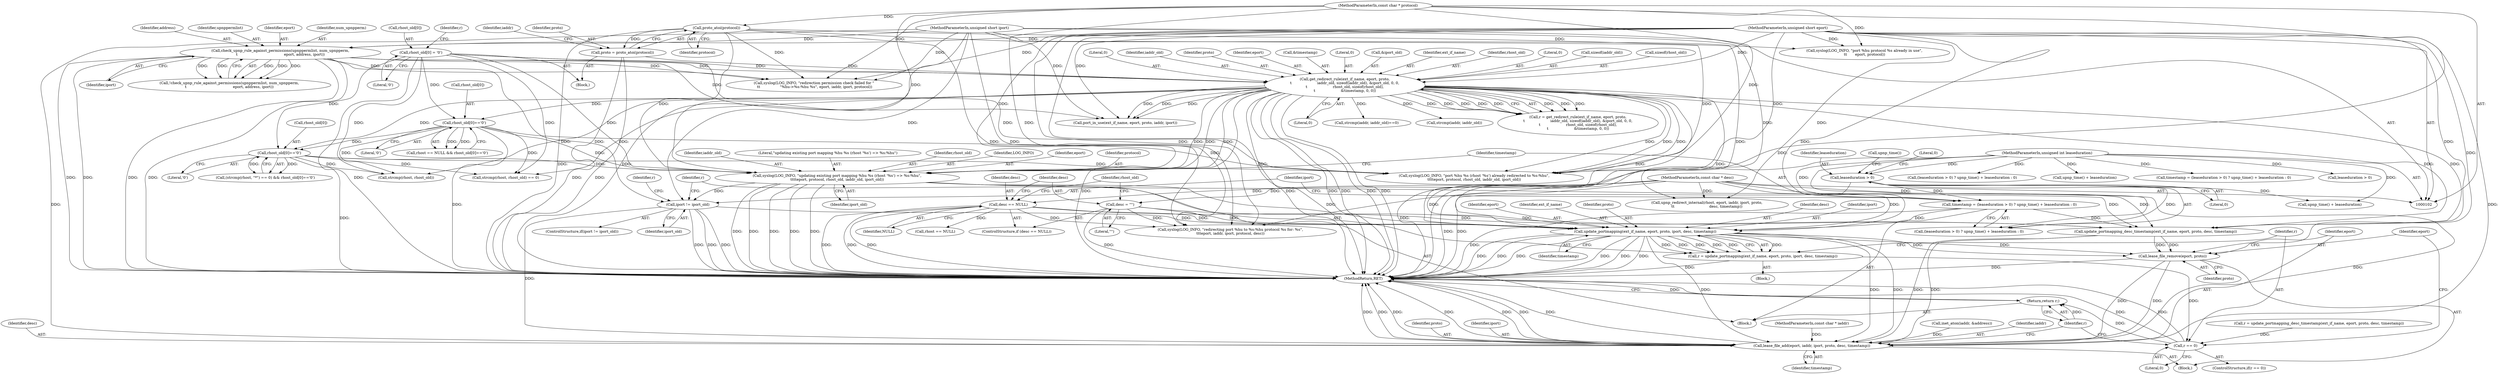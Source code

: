 digraph "0_miniupnp_f321c2066b96d18afa5158dfa2d2873a2957ef38@pointer" {
"1000257" [label="(Call,update_portmapping(ext_if_name, eport, proto, iport, desc, timestamp))"];
"1000170" [label="(Call,get_redirect_rule(ext_if_name, eport, proto,\n\t                      iaddr_old, sizeof(iaddr_old), &iport_old, 0, 0,\n\t                      rhost_old, sizeof(rhost_old),\n\t                      &timestamp, 0, 0))"];
"1000139" [label="(Call,check_upnp_rule_against_permissions(upnppermlist, num_upnpperm,\n\t                                        eport, address, iport))"];
"1000104" [label="(MethodParameterIn,unsigned short eport)"];
"1000106" [label="(MethodParameterIn,unsigned short iport)"];
"1000118" [label="(Call,proto = proto_atoi(protocol))"];
"1000120" [label="(Call,proto_atoi(protocol))"];
"1000107" [label="(MethodParameterIn,const char * protocol)"];
"1000163" [label="(Call,rhost_old[0] = '\0')"];
"1000232" [label="(Call,syslog(LOG_INFO, \"updating existing port mapping %hu %s (rhost '%s') => %s:%hu\",\n\t\t\t\teport, protocol, rhost_old, iaddr_old, iport_old))"];
"1000205" [label="(Call,rhost_old[0]=='\0')"];
"1000219" [label="(Call,rhost_old[0]=='\0')"];
"1000251" [label="(Call,iport != iport_old)"];
"1000157" [label="(Call,desc == NULL)"];
"1000108" [label="(MethodParameterIn,const char * desc)"];
"1000160" [label="(Call,desc = \"\")"];
"1000240" [label="(Call,timestamp = (leaseduration > 0) ? upnp_time() + leaseduration : 0)"];
"1000243" [label="(Call,leaseduration > 0)"];
"1000109" [label="(MethodParameterIn,unsigned int leaseduration)"];
"1000255" [label="(Call,r = update_portmapping(ext_if_name, eport, proto, iport, desc, timestamp))"];
"1000275" [label="(Call,r == 0)"];
"1000289" [label="(Return,return r;)"];
"1000279" [label="(Call,lease_file_remove(eport, proto))"];
"1000282" [label="(Call,lease_file_add(eport, iaddr, iport, proto, desc, timestamp))"];
"1000108" [label="(MethodParameterIn,const char * desc)"];
"1000249" [label="(Literal,0)"];
"1000109" [label="(MethodParameterIn,unsigned int leaseduration)"];
"1000274" [label="(ControlStructure,if(r == 0))"];
"1000235" [label="(Identifier,eport)"];
"1000243" [label="(Call,leaseduration > 0)"];
"1000288" [label="(Identifier,timestamp)"];
"1000120" [label="(Call,proto_atoi(protocol))"];
"1000286" [label="(Identifier,proto)"];
"1000180" [label="(Literal,0)"];
"1000293" [label="(Call,syslog(LOG_INFO, \"port %hu %s (rhost '%s') already redirected to %s:%hu\",\n\t\t\t\teport, protocol, rhost_old, iaddr_old, iport_old))"];
"1000254" [label="(Block,)"];
"1000187" [label="(Literal,0)"];
"1000175" [label="(Call,sizeof(iaddr_old))"];
"1000352" [label="(MethodReturn,RET)"];
"1000161" [label="(Identifier,desc)"];
"1000158" [label="(Identifier,desc)"];
"1000139" [label="(Call,check_upnp_rule_against_permissions(upnppermlist, num_upnpperm,\n\t                                        eport, address, iport))"];
"1000162" [label="(Literal,\"\")"];
"1000104" [label="(MethodParameterIn,unsigned short eport)"];
"1000290" [label="(Identifier,r)"];
"1000285" [label="(Identifier,iport)"];
"1000226" [label="(Call,strcmp(rhost, rhost_old) == 0)"];
"1000307" [label="(Call,port_in_use(ext_if_name, eport, proto, iaddr, iport))"];
"1000206" [label="(Call,rhost_old[0])"];
"1000277" [label="(Literal,0)"];
"1000125" [label="(Identifier,iaddr)"];
"1000182" [label="(Call,sizeof(rhost_old))"];
"1000179" [label="(Literal,0)"];
"1000232" [label="(Call,syslog(LOG_INFO, \"updating existing port mapping %hu %s (rhost '%s') => %s:%hu\",\n\t\t\t\teport, protocol, rhost_old, iaddr_old, iport_old))"];
"1000144" [label="(Identifier,iport)"];
"1000266" [label="(Call,r = update_portmapping_desc_timestamp(ext_if_name, eport, proto, desc, timestamp))"];
"1000275" [label="(Call,r == 0)"];
"1000205" [label="(Call,rhost_old[0]=='\0')"];
"1000174" [label="(Identifier,iaddr_old)"];
"1000253" [label="(Identifier,iport_old)"];
"1000236" [label="(Identifier,protocol)"];
"1000256" [label="(Identifier,r)"];
"1000118" [label="(Call,proto = proto_atoi(protocol))"];
"1000255" [label="(Call,r = update_portmapping(ext_if_name, eport, proto, iport, desc, timestamp))"];
"1000173" [label="(Identifier,proto)"];
"1000227" [label="(Call,strcmp(rhost, rhost_old))"];
"1000159" [label="(Identifier,NULL)"];
"1000165" [label="(Identifier,rhost_old)"];
"1000246" [label="(Call,upnp_time() + leaseduration)"];
"1000238" [label="(Identifier,iaddr_old)"];
"1000172" [label="(Identifier,eport)"];
"1000259" [label="(Identifier,eport)"];
"1000231" [label="(Block,)"];
"1000344" [label="(Call,upnp_redirect_internal(rhost, eport, iaddr, iport, proto,\n\t\t                              desc, timestamp))"];
"1000280" [label="(Identifier,eport)"];
"1000201" [label="(Call,rhost == NULL && rhost_old[0]=='\0')"];
"1000234" [label="(Literal,\"updating existing port mapping %hu %s (rhost '%s') => %s:%hu\")"];
"1000209" [label="(Literal,'\0')"];
"1000169" [label="(Identifier,r)"];
"1000164" [label="(Call,rhost_old[0])"];
"1000160" [label="(Call,desc = \"\")"];
"1000143" [label="(Identifier,address)"];
"1000105" [label="(MethodParameterIn,const char * iaddr)"];
"1000140" [label="(Identifier,upnppermlist)"];
"1000268" [label="(Call,update_portmapping_desc_timestamp(ext_if_name, eport, proto, desc, timestamp))"];
"1000184" [label="(Call,&timestamp)"];
"1000142" [label="(Identifier,eport)"];
"1000279" [label="(Call,lease_file_remove(eport, proto))"];
"1000244" [label="(Identifier,leaseduration)"];
"1000106" [label="(MethodParameterIn,unsigned short iport)"];
"1000315" [label="(Call,syslog(LOG_INFO, \"port %hu protocol %s already in use\",\n\t\t       eport, protocol))"];
"1000237" [label="(Identifier,rhost_old)"];
"1000110" [label="(Block,)"];
"1000325" [label="(Call,timestamp = (leaseduration > 0) ? upnp_time() + leaseduration : 0)"];
"1000240" [label="(Call,timestamp = (leaseduration > 0) ? upnp_time() + leaseduration : 0)"];
"1000141" [label="(Identifier,num_upnpperm)"];
"1000328" [label="(Call,leaseduration > 0)"];
"1000276" [label="(Identifier,r)"];
"1000186" [label="(Literal,0)"];
"1000156" [label="(ControlStructure,if (desc == NULL))"];
"1000257" [label="(Call,update_portmapping(ext_if_name, eport, proto, iport, desc, timestamp))"];
"1000263" [label="(Identifier,timestamp)"];
"1000241" [label="(Identifier,timestamp)"];
"1000335" [label="(Call,syslog(LOG_INFO, \"redirecting port %hu to %s:%hu protocol %s for: %s\",\n\t\t\teport, iaddr, iport, protocol, desc))"];
"1000239" [label="(Identifier,iport_old)"];
"1000195" [label="(Call,strcmp(iaddr, iaddr_old)==0)"];
"1000107" [label="(MethodParameterIn,const char * protocol)"];
"1000252" [label="(Identifier,iport)"];
"1000177" [label="(Call,&iport_old)"];
"1000233" [label="(Identifier,LOG_INFO)"];
"1000171" [label="(Identifier,ext_if_name)"];
"1000202" [label="(Call,rhost == NULL)"];
"1000146" [label="(Call,syslog(LOG_INFO, \"redirection permission check failed for \"\n \t\t                 \"%hu->%s:%hu %s\", eport, iaddr, iport, protocol))"];
"1000327" [label="(Call,(leaseduration > 0) ? upnp_time() + leaseduration : 0)"];
"1000247" [label="(Call,upnp_time())"];
"1000283" [label="(Identifier,eport)"];
"1000138" [label="(Call,!check_upnp_rule_against_permissions(upnppermlist, num_upnpperm,\n\t                                        eport, address, iport))"];
"1000220" [label="(Call,rhost_old[0])"];
"1000219" [label="(Call,rhost_old[0]=='\0')"];
"1000170" [label="(Call,get_redirect_rule(ext_if_name, eport, proto,\n\t                      iaddr_old, sizeof(iaddr_old), &iport_old, 0, 0,\n\t                      rhost_old, sizeof(rhost_old),\n\t                      &timestamp, 0, 0))"];
"1000267" [label="(Identifier,r)"];
"1000163" [label="(Call,rhost_old[0] = '\0')"];
"1000223" [label="(Literal,'\0')"];
"1000157" [label="(Call,desc == NULL)"];
"1000242" [label="(Call,(leaseduration > 0) ? upnp_time() + leaseduration : 0)"];
"1000278" [label="(Block,)"];
"1000251" [label="(Call,iport != iport_old)"];
"1000167" [label="(Literal,'\0')"];
"1000196" [label="(Call,strcmp(iaddr, iaddr_old))"];
"1000119" [label="(Identifier,proto)"];
"1000124" [label="(Call,inet_aton(iaddr, &address))"];
"1000213" [label="(Call,(strcmp(rhost, \"*\") == 0) && rhost_old[0]=='\0')"];
"1000258" [label="(Identifier,ext_if_name)"];
"1000284" [label="(Identifier,iaddr)"];
"1000260" [label="(Identifier,proto)"];
"1000262" [label="(Identifier,desc)"];
"1000168" [label="(Call,r = get_redirect_rule(ext_if_name, eport, proto,\n\t                      iaddr_old, sizeof(iaddr_old), &iport_old, 0, 0,\n\t                      rhost_old, sizeof(rhost_old),\n\t                      &timestamp, 0, 0))"];
"1000281" [label="(Identifier,proto)"];
"1000282" [label="(Call,lease_file_add(eport, iaddr, iport, proto, desc, timestamp))"];
"1000287" [label="(Identifier,desc)"];
"1000289" [label="(Return,return r;)"];
"1000261" [label="(Identifier,iport)"];
"1000181" [label="(Identifier,rhost_old)"];
"1000245" [label="(Literal,0)"];
"1000250" [label="(ControlStructure,if(iport != iport_old))"];
"1000331" [label="(Call,upnp_time() + leaseduration)"];
"1000121" [label="(Identifier,protocol)"];
"1000257" -> "1000255"  [label="AST: "];
"1000257" -> "1000263"  [label="CFG: "];
"1000258" -> "1000257"  [label="AST: "];
"1000259" -> "1000257"  [label="AST: "];
"1000260" -> "1000257"  [label="AST: "];
"1000261" -> "1000257"  [label="AST: "];
"1000262" -> "1000257"  [label="AST: "];
"1000263" -> "1000257"  [label="AST: "];
"1000255" -> "1000257"  [label="CFG: "];
"1000257" -> "1000352"  [label="DDG: "];
"1000257" -> "1000352"  [label="DDG: "];
"1000257" -> "1000352"  [label="DDG: "];
"1000257" -> "1000352"  [label="DDG: "];
"1000257" -> "1000352"  [label="DDG: "];
"1000257" -> "1000352"  [label="DDG: "];
"1000257" -> "1000255"  [label="DDG: "];
"1000257" -> "1000255"  [label="DDG: "];
"1000257" -> "1000255"  [label="DDG: "];
"1000257" -> "1000255"  [label="DDG: "];
"1000257" -> "1000255"  [label="DDG: "];
"1000257" -> "1000255"  [label="DDG: "];
"1000170" -> "1000257"  [label="DDG: "];
"1000170" -> "1000257"  [label="DDG: "];
"1000232" -> "1000257"  [label="DDG: "];
"1000104" -> "1000257"  [label="DDG: "];
"1000251" -> "1000257"  [label="DDG: "];
"1000106" -> "1000257"  [label="DDG: "];
"1000157" -> "1000257"  [label="DDG: "];
"1000160" -> "1000257"  [label="DDG: "];
"1000108" -> "1000257"  [label="DDG: "];
"1000240" -> "1000257"  [label="DDG: "];
"1000257" -> "1000279"  [label="DDG: "];
"1000257" -> "1000279"  [label="DDG: "];
"1000257" -> "1000282"  [label="DDG: "];
"1000257" -> "1000282"  [label="DDG: "];
"1000257" -> "1000282"  [label="DDG: "];
"1000170" -> "1000168"  [label="AST: "];
"1000170" -> "1000187"  [label="CFG: "];
"1000171" -> "1000170"  [label="AST: "];
"1000172" -> "1000170"  [label="AST: "];
"1000173" -> "1000170"  [label="AST: "];
"1000174" -> "1000170"  [label="AST: "];
"1000175" -> "1000170"  [label="AST: "];
"1000177" -> "1000170"  [label="AST: "];
"1000179" -> "1000170"  [label="AST: "];
"1000180" -> "1000170"  [label="AST: "];
"1000181" -> "1000170"  [label="AST: "];
"1000182" -> "1000170"  [label="AST: "];
"1000184" -> "1000170"  [label="AST: "];
"1000186" -> "1000170"  [label="AST: "];
"1000187" -> "1000170"  [label="AST: "];
"1000168" -> "1000170"  [label="CFG: "];
"1000170" -> "1000352"  [label="DDG: "];
"1000170" -> "1000352"  [label="DDG: "];
"1000170" -> "1000352"  [label="DDG: "];
"1000170" -> "1000352"  [label="DDG: "];
"1000170" -> "1000352"  [label="DDG: "];
"1000170" -> "1000352"  [label="DDG: "];
"1000170" -> "1000168"  [label="DDG: "];
"1000170" -> "1000168"  [label="DDG: "];
"1000170" -> "1000168"  [label="DDG: "];
"1000170" -> "1000168"  [label="DDG: "];
"1000170" -> "1000168"  [label="DDG: "];
"1000170" -> "1000168"  [label="DDG: "];
"1000170" -> "1000168"  [label="DDG: "];
"1000170" -> "1000168"  [label="DDG: "];
"1000139" -> "1000170"  [label="DDG: "];
"1000104" -> "1000170"  [label="DDG: "];
"1000118" -> "1000170"  [label="DDG: "];
"1000163" -> "1000170"  [label="DDG: "];
"1000170" -> "1000195"  [label="DDG: "];
"1000170" -> "1000196"  [label="DDG: "];
"1000170" -> "1000205"  [label="DDG: "];
"1000170" -> "1000219"  [label="DDG: "];
"1000170" -> "1000226"  [label="DDG: "];
"1000170" -> "1000227"  [label="DDG: "];
"1000170" -> "1000232"  [label="DDG: "];
"1000170" -> "1000232"  [label="DDG: "];
"1000170" -> "1000232"  [label="DDG: "];
"1000170" -> "1000268"  [label="DDG: "];
"1000170" -> "1000268"  [label="DDG: "];
"1000170" -> "1000293"  [label="DDG: "];
"1000170" -> "1000293"  [label="DDG: "];
"1000170" -> "1000293"  [label="DDG: "];
"1000170" -> "1000307"  [label="DDG: "];
"1000170" -> "1000307"  [label="DDG: "];
"1000170" -> "1000307"  [label="DDG: "];
"1000139" -> "1000138"  [label="AST: "];
"1000139" -> "1000144"  [label="CFG: "];
"1000140" -> "1000139"  [label="AST: "];
"1000141" -> "1000139"  [label="AST: "];
"1000142" -> "1000139"  [label="AST: "];
"1000143" -> "1000139"  [label="AST: "];
"1000144" -> "1000139"  [label="AST: "];
"1000138" -> "1000139"  [label="CFG: "];
"1000139" -> "1000352"  [label="DDG: "];
"1000139" -> "1000352"  [label="DDG: "];
"1000139" -> "1000352"  [label="DDG: "];
"1000139" -> "1000352"  [label="DDG: "];
"1000139" -> "1000138"  [label="DDG: "];
"1000139" -> "1000138"  [label="DDG: "];
"1000139" -> "1000138"  [label="DDG: "];
"1000139" -> "1000138"  [label="DDG: "];
"1000139" -> "1000138"  [label="DDG: "];
"1000104" -> "1000139"  [label="DDG: "];
"1000106" -> "1000139"  [label="DDG: "];
"1000139" -> "1000146"  [label="DDG: "];
"1000139" -> "1000146"  [label="DDG: "];
"1000139" -> "1000251"  [label="DDG: "];
"1000139" -> "1000307"  [label="DDG: "];
"1000104" -> "1000102"  [label="AST: "];
"1000104" -> "1000352"  [label="DDG: "];
"1000104" -> "1000146"  [label="DDG: "];
"1000104" -> "1000232"  [label="DDG: "];
"1000104" -> "1000268"  [label="DDG: "];
"1000104" -> "1000279"  [label="DDG: "];
"1000104" -> "1000282"  [label="DDG: "];
"1000104" -> "1000293"  [label="DDG: "];
"1000104" -> "1000307"  [label="DDG: "];
"1000104" -> "1000315"  [label="DDG: "];
"1000104" -> "1000335"  [label="DDG: "];
"1000104" -> "1000344"  [label="DDG: "];
"1000106" -> "1000102"  [label="AST: "];
"1000106" -> "1000352"  [label="DDG: "];
"1000106" -> "1000146"  [label="DDG: "];
"1000106" -> "1000251"  [label="DDG: "];
"1000106" -> "1000282"  [label="DDG: "];
"1000106" -> "1000307"  [label="DDG: "];
"1000106" -> "1000335"  [label="DDG: "];
"1000106" -> "1000344"  [label="DDG: "];
"1000118" -> "1000110"  [label="AST: "];
"1000118" -> "1000120"  [label="CFG: "];
"1000119" -> "1000118"  [label="AST: "];
"1000120" -> "1000118"  [label="AST: "];
"1000125" -> "1000118"  [label="CFG: "];
"1000118" -> "1000352"  [label="DDG: "];
"1000118" -> "1000352"  [label="DDG: "];
"1000120" -> "1000118"  [label="DDG: "];
"1000120" -> "1000121"  [label="CFG: "];
"1000121" -> "1000120"  [label="AST: "];
"1000120" -> "1000352"  [label="DDG: "];
"1000107" -> "1000120"  [label="DDG: "];
"1000120" -> "1000146"  [label="DDG: "];
"1000120" -> "1000232"  [label="DDG: "];
"1000120" -> "1000293"  [label="DDG: "];
"1000120" -> "1000315"  [label="DDG: "];
"1000120" -> "1000335"  [label="DDG: "];
"1000107" -> "1000102"  [label="AST: "];
"1000107" -> "1000352"  [label="DDG: "];
"1000107" -> "1000146"  [label="DDG: "];
"1000107" -> "1000232"  [label="DDG: "];
"1000107" -> "1000293"  [label="DDG: "];
"1000107" -> "1000315"  [label="DDG: "];
"1000107" -> "1000335"  [label="DDG: "];
"1000163" -> "1000110"  [label="AST: "];
"1000163" -> "1000167"  [label="CFG: "];
"1000164" -> "1000163"  [label="AST: "];
"1000167" -> "1000163"  [label="AST: "];
"1000169" -> "1000163"  [label="CFG: "];
"1000163" -> "1000352"  [label="DDG: "];
"1000163" -> "1000205"  [label="DDG: "];
"1000163" -> "1000219"  [label="DDG: "];
"1000163" -> "1000226"  [label="DDG: "];
"1000163" -> "1000227"  [label="DDG: "];
"1000163" -> "1000232"  [label="DDG: "];
"1000163" -> "1000293"  [label="DDG: "];
"1000232" -> "1000231"  [label="AST: "];
"1000232" -> "1000239"  [label="CFG: "];
"1000233" -> "1000232"  [label="AST: "];
"1000234" -> "1000232"  [label="AST: "];
"1000235" -> "1000232"  [label="AST: "];
"1000236" -> "1000232"  [label="AST: "];
"1000237" -> "1000232"  [label="AST: "];
"1000238" -> "1000232"  [label="AST: "];
"1000239" -> "1000232"  [label="AST: "];
"1000241" -> "1000232"  [label="CFG: "];
"1000232" -> "1000352"  [label="DDG: "];
"1000232" -> "1000352"  [label="DDG: "];
"1000232" -> "1000352"  [label="DDG: "];
"1000232" -> "1000352"  [label="DDG: "];
"1000232" -> "1000352"  [label="DDG: "];
"1000205" -> "1000232"  [label="DDG: "];
"1000219" -> "1000232"  [label="DDG: "];
"1000232" -> "1000251"  [label="DDG: "];
"1000232" -> "1000268"  [label="DDG: "];
"1000205" -> "1000201"  [label="AST: "];
"1000205" -> "1000209"  [label="CFG: "];
"1000206" -> "1000205"  [label="AST: "];
"1000209" -> "1000205"  [label="AST: "];
"1000201" -> "1000205"  [label="CFG: "];
"1000205" -> "1000352"  [label="DDG: "];
"1000205" -> "1000201"  [label="DDG: "];
"1000205" -> "1000201"  [label="DDG: "];
"1000205" -> "1000219"  [label="DDG: "];
"1000205" -> "1000226"  [label="DDG: "];
"1000205" -> "1000227"  [label="DDG: "];
"1000205" -> "1000293"  [label="DDG: "];
"1000219" -> "1000213"  [label="AST: "];
"1000219" -> "1000223"  [label="CFG: "];
"1000220" -> "1000219"  [label="AST: "];
"1000223" -> "1000219"  [label="AST: "];
"1000213" -> "1000219"  [label="CFG: "];
"1000219" -> "1000352"  [label="DDG: "];
"1000219" -> "1000213"  [label="DDG: "];
"1000219" -> "1000213"  [label="DDG: "];
"1000219" -> "1000226"  [label="DDG: "];
"1000219" -> "1000227"  [label="DDG: "];
"1000219" -> "1000293"  [label="DDG: "];
"1000251" -> "1000250"  [label="AST: "];
"1000251" -> "1000253"  [label="CFG: "];
"1000252" -> "1000251"  [label="AST: "];
"1000253" -> "1000251"  [label="AST: "];
"1000256" -> "1000251"  [label="CFG: "];
"1000267" -> "1000251"  [label="CFG: "];
"1000251" -> "1000352"  [label="DDG: "];
"1000251" -> "1000352"  [label="DDG: "];
"1000251" -> "1000352"  [label="DDG: "];
"1000251" -> "1000282"  [label="DDG: "];
"1000157" -> "1000156"  [label="AST: "];
"1000157" -> "1000159"  [label="CFG: "];
"1000158" -> "1000157"  [label="AST: "];
"1000159" -> "1000157"  [label="AST: "];
"1000161" -> "1000157"  [label="CFG: "];
"1000165" -> "1000157"  [label="CFG: "];
"1000157" -> "1000352"  [label="DDG: "];
"1000157" -> "1000352"  [label="DDG: "];
"1000157" -> "1000352"  [label="DDG: "];
"1000108" -> "1000157"  [label="DDG: "];
"1000157" -> "1000202"  [label="DDG: "];
"1000157" -> "1000268"  [label="DDG: "];
"1000157" -> "1000335"  [label="DDG: "];
"1000108" -> "1000102"  [label="AST: "];
"1000108" -> "1000352"  [label="DDG: "];
"1000108" -> "1000160"  [label="DDG: "];
"1000108" -> "1000268"  [label="DDG: "];
"1000108" -> "1000282"  [label="DDG: "];
"1000108" -> "1000335"  [label="DDG: "];
"1000108" -> "1000344"  [label="DDG: "];
"1000160" -> "1000156"  [label="AST: "];
"1000160" -> "1000162"  [label="CFG: "];
"1000161" -> "1000160"  [label="AST: "];
"1000162" -> "1000160"  [label="AST: "];
"1000165" -> "1000160"  [label="CFG: "];
"1000160" -> "1000352"  [label="DDG: "];
"1000160" -> "1000268"  [label="DDG: "];
"1000160" -> "1000335"  [label="DDG: "];
"1000240" -> "1000231"  [label="AST: "];
"1000240" -> "1000242"  [label="CFG: "];
"1000241" -> "1000240"  [label="AST: "];
"1000242" -> "1000240"  [label="AST: "];
"1000252" -> "1000240"  [label="CFG: "];
"1000240" -> "1000352"  [label="DDG: "];
"1000243" -> "1000240"  [label="DDG: "];
"1000109" -> "1000240"  [label="DDG: "];
"1000240" -> "1000268"  [label="DDG: "];
"1000243" -> "1000242"  [label="AST: "];
"1000243" -> "1000245"  [label="CFG: "];
"1000244" -> "1000243"  [label="AST: "];
"1000245" -> "1000243"  [label="AST: "];
"1000247" -> "1000243"  [label="CFG: "];
"1000249" -> "1000243"  [label="CFG: "];
"1000243" -> "1000352"  [label="DDG: "];
"1000109" -> "1000243"  [label="DDG: "];
"1000243" -> "1000242"  [label="DDG: "];
"1000243" -> "1000246"  [label="DDG: "];
"1000109" -> "1000102"  [label="AST: "];
"1000109" -> "1000352"  [label="DDG: "];
"1000109" -> "1000242"  [label="DDG: "];
"1000109" -> "1000246"  [label="DDG: "];
"1000109" -> "1000325"  [label="DDG: "];
"1000109" -> "1000328"  [label="DDG: "];
"1000109" -> "1000327"  [label="DDG: "];
"1000109" -> "1000331"  [label="DDG: "];
"1000255" -> "1000254"  [label="AST: "];
"1000256" -> "1000255"  [label="AST: "];
"1000276" -> "1000255"  [label="CFG: "];
"1000255" -> "1000352"  [label="DDG: "];
"1000255" -> "1000275"  [label="DDG: "];
"1000275" -> "1000274"  [label="AST: "];
"1000275" -> "1000277"  [label="CFG: "];
"1000276" -> "1000275"  [label="AST: "];
"1000277" -> "1000275"  [label="AST: "];
"1000280" -> "1000275"  [label="CFG: "];
"1000290" -> "1000275"  [label="CFG: "];
"1000275" -> "1000352"  [label="DDG: "];
"1000275" -> "1000352"  [label="DDG: "];
"1000266" -> "1000275"  [label="DDG: "];
"1000275" -> "1000289"  [label="DDG: "];
"1000289" -> "1000231"  [label="AST: "];
"1000289" -> "1000290"  [label="CFG: "];
"1000290" -> "1000289"  [label="AST: "];
"1000352" -> "1000289"  [label="CFG: "];
"1000289" -> "1000352"  [label="DDG: "];
"1000290" -> "1000289"  [label="DDG: "];
"1000279" -> "1000278"  [label="AST: "];
"1000279" -> "1000281"  [label="CFG: "];
"1000280" -> "1000279"  [label="AST: "];
"1000281" -> "1000279"  [label="AST: "];
"1000283" -> "1000279"  [label="CFG: "];
"1000279" -> "1000352"  [label="DDG: "];
"1000268" -> "1000279"  [label="DDG: "];
"1000268" -> "1000279"  [label="DDG: "];
"1000279" -> "1000282"  [label="DDG: "];
"1000279" -> "1000282"  [label="DDG: "];
"1000282" -> "1000278"  [label="AST: "];
"1000282" -> "1000288"  [label="CFG: "];
"1000283" -> "1000282"  [label="AST: "];
"1000284" -> "1000282"  [label="AST: "];
"1000285" -> "1000282"  [label="AST: "];
"1000286" -> "1000282"  [label="AST: "];
"1000287" -> "1000282"  [label="AST: "];
"1000288" -> "1000282"  [label="AST: "];
"1000290" -> "1000282"  [label="CFG: "];
"1000282" -> "1000352"  [label="DDG: "];
"1000282" -> "1000352"  [label="DDG: "];
"1000282" -> "1000352"  [label="DDG: "];
"1000282" -> "1000352"  [label="DDG: "];
"1000282" -> "1000352"  [label="DDG: "];
"1000282" -> "1000352"  [label="DDG: "];
"1000282" -> "1000352"  [label="DDG: "];
"1000105" -> "1000282"  [label="DDG: "];
"1000124" -> "1000282"  [label="DDG: "];
"1000268" -> "1000282"  [label="DDG: "];
"1000268" -> "1000282"  [label="DDG: "];
}
